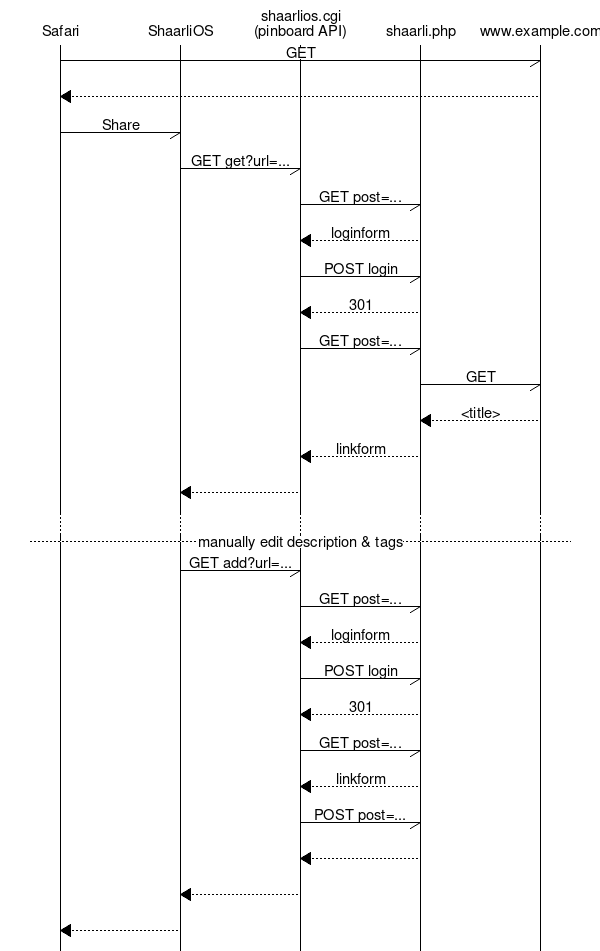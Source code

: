 # 
# http://www.mcternan.me.uk/mscgen/
# mscgen -T png post.msc
msc {
  hscale = "1";

  bro [label="Safari"],
  ios [label="ShaarliOS"],
  cgi [label="shaarlios.cgi\n(pinboard API)"],
  php [label="shaarli.php"],
  www [label="www.example.com"];

  bro -> www [ label = "GET" ];
  bro << www;
  bro -> ios [ label = "Share" ];
  ios -> cgi [ label = "GET get?url=..." ];
  cgi -> php [ label = "GET post=..." ];
  cgi << php [ label = "loginform"];
  cgi -> php [ label = "POST login" ];
  cgi << php [ label = "301" ];
  cgi -> php [ label = "GET post=..." ];
  php -> www [ label = "GET" ];
  php << www [ label = "<title>" ];
  cgi << php [ label = "linkform" ];
  ios << cgi;
  ...;
  ---  [ label = "manually edit description & tags" ];
  ios -> cgi [ label = "GET add?url=..." ];
  cgi -> php [ label = "GET post=..." ];
  cgi << php [ label = "loginform"];
  cgi -> php [ label = "POST login" ];
  cgi << php [ label = "301" ];
  cgi -> php [ label = "GET post=..." ];
  cgi << php [ label = "linkform"];
  cgi -> php [ label = "POST post=..." ];
  cgi << php;
  ios << cgi;
  bro << ios;
}

